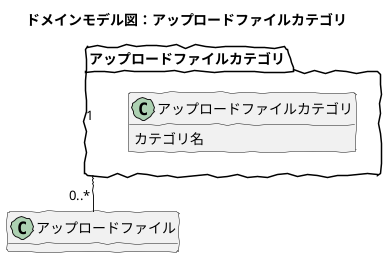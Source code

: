 @startuml
skinparam handwritten true
skinparam backgroundColor white
hide method

title ドメインモデル図：アップロードファイルカテゴリ

package アップロードファイルカテゴリ {
	
	class アップロードファイルカテゴリ {
		カテゴリ名
	}

}

アップロードファイルカテゴリ "1"-down-"0..*" アップロードファイル

@enduml
